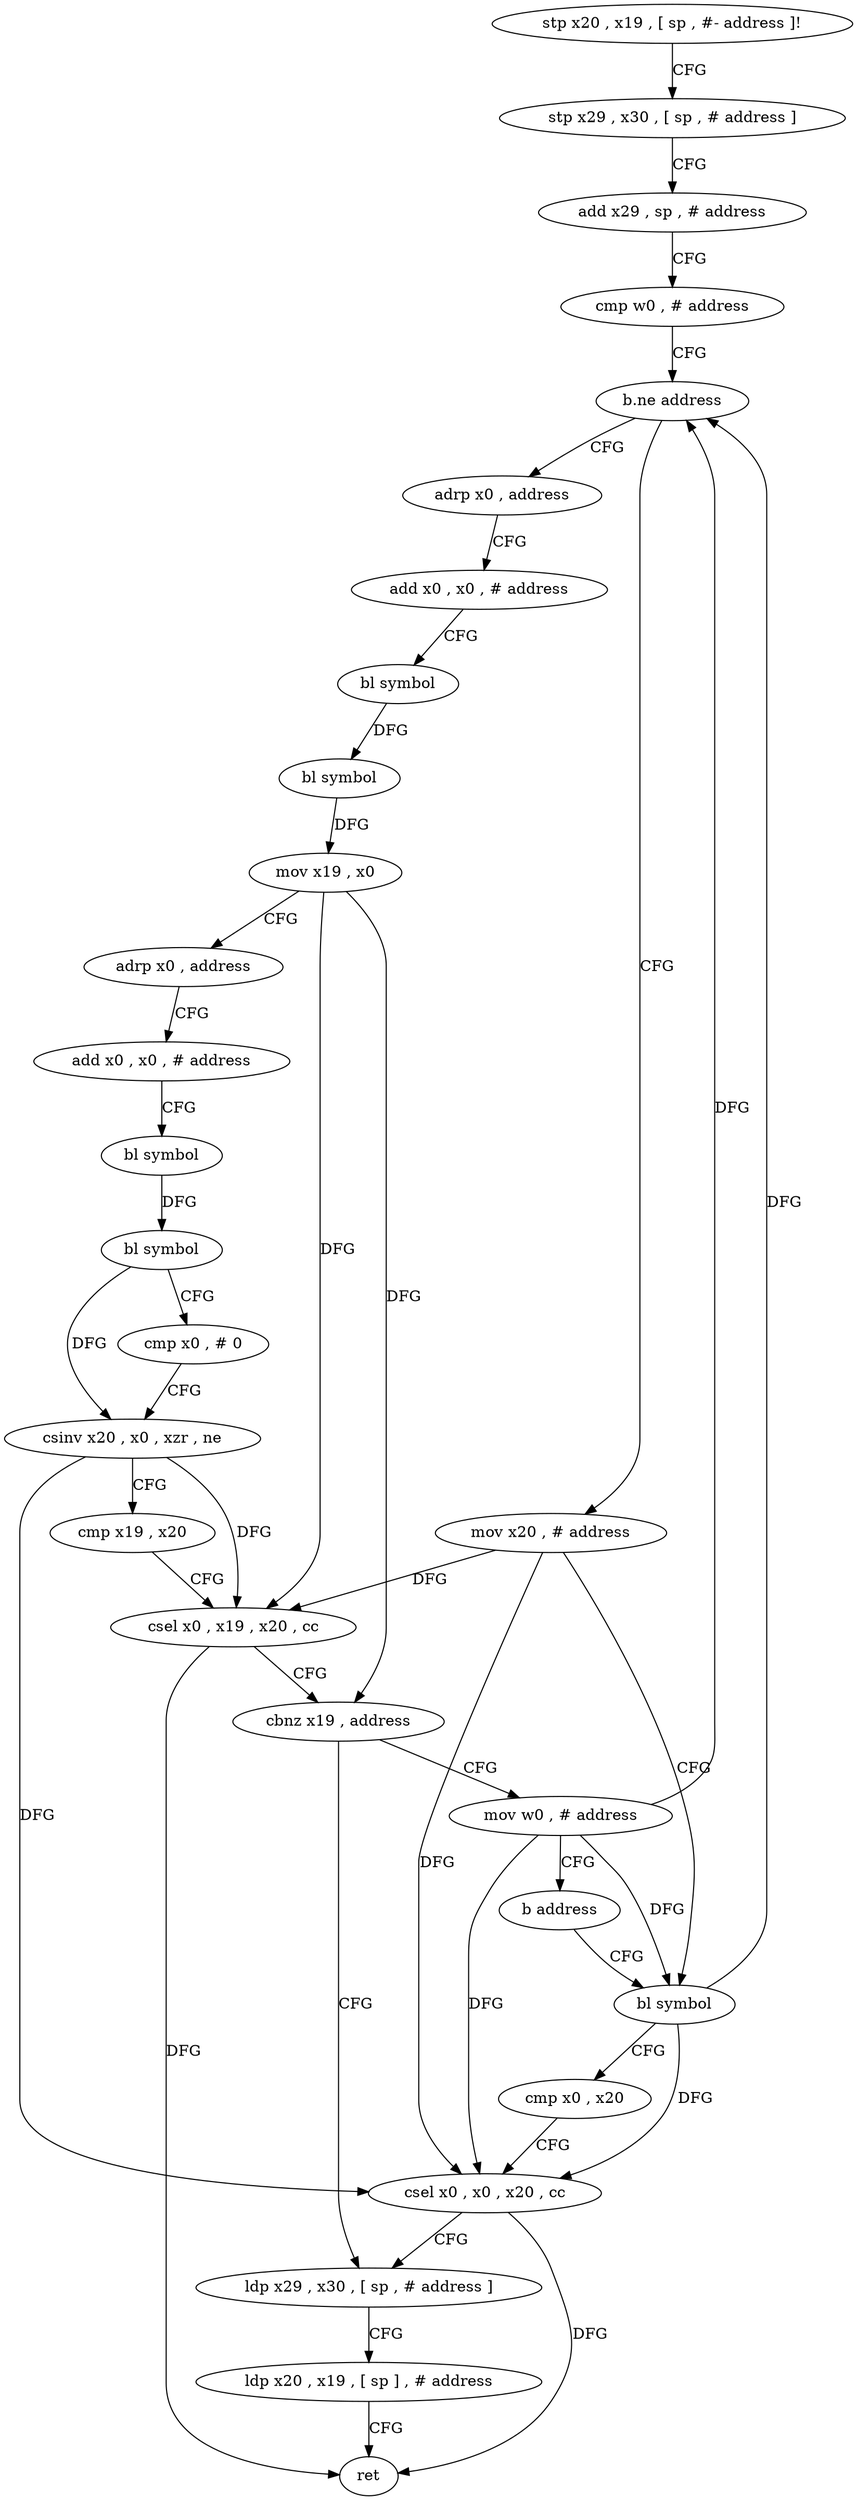 digraph "func" {
"4204184" [label = "stp x20 , x19 , [ sp , #- address ]!" ]
"4204188" [label = "stp x29 , x30 , [ sp , # address ]" ]
"4204192" [label = "add x29 , sp , # address" ]
"4204196" [label = "cmp w0 , # address" ]
"4204200" [label = "b.ne address" ]
"4204268" [label = "mov x20 , # address" ]
"4204204" [label = "adrp x0 , address" ]
"4204272" [label = "bl symbol" ]
"4204208" [label = "add x0 , x0 , # address" ]
"4204212" [label = "bl symbol" ]
"4204216" [label = "bl symbol" ]
"4204220" [label = "mov x19 , x0" ]
"4204224" [label = "adrp x0 , address" ]
"4204228" [label = "add x0 , x0 , # address" ]
"4204232" [label = "bl symbol" ]
"4204236" [label = "bl symbol" ]
"4204240" [label = "cmp x0 , # 0" ]
"4204244" [label = "csinv x20 , x0 , xzr , ne" ]
"4204248" [label = "cmp x19 , x20" ]
"4204252" [label = "csel x0 , x19 , x20 , cc" ]
"4204256" [label = "cbnz x19 , address" ]
"4204284" [label = "ldp x29 , x30 , [ sp , # address ]" ]
"4204260" [label = "mov w0 , # address" ]
"4204288" [label = "ldp x20 , x19 , [ sp ] , # address" ]
"4204292" [label = "ret" ]
"4204264" [label = "b address" ]
"4204276" [label = "cmp x0 , x20" ]
"4204280" [label = "csel x0 , x0 , x20 , cc" ]
"4204184" -> "4204188" [ label = "CFG" ]
"4204188" -> "4204192" [ label = "CFG" ]
"4204192" -> "4204196" [ label = "CFG" ]
"4204196" -> "4204200" [ label = "CFG" ]
"4204200" -> "4204268" [ label = "CFG" ]
"4204200" -> "4204204" [ label = "CFG" ]
"4204268" -> "4204272" [ label = "CFG" ]
"4204268" -> "4204280" [ label = "DFG" ]
"4204268" -> "4204252" [ label = "DFG" ]
"4204204" -> "4204208" [ label = "CFG" ]
"4204272" -> "4204276" [ label = "CFG" ]
"4204272" -> "4204200" [ label = "DFG" ]
"4204272" -> "4204280" [ label = "DFG" ]
"4204208" -> "4204212" [ label = "CFG" ]
"4204212" -> "4204216" [ label = "DFG" ]
"4204216" -> "4204220" [ label = "DFG" ]
"4204220" -> "4204224" [ label = "CFG" ]
"4204220" -> "4204252" [ label = "DFG" ]
"4204220" -> "4204256" [ label = "DFG" ]
"4204224" -> "4204228" [ label = "CFG" ]
"4204228" -> "4204232" [ label = "CFG" ]
"4204232" -> "4204236" [ label = "DFG" ]
"4204236" -> "4204240" [ label = "CFG" ]
"4204236" -> "4204244" [ label = "DFG" ]
"4204240" -> "4204244" [ label = "CFG" ]
"4204244" -> "4204248" [ label = "CFG" ]
"4204244" -> "4204280" [ label = "DFG" ]
"4204244" -> "4204252" [ label = "DFG" ]
"4204248" -> "4204252" [ label = "CFG" ]
"4204252" -> "4204256" [ label = "CFG" ]
"4204252" -> "4204292" [ label = "DFG" ]
"4204256" -> "4204284" [ label = "CFG" ]
"4204256" -> "4204260" [ label = "CFG" ]
"4204284" -> "4204288" [ label = "CFG" ]
"4204260" -> "4204264" [ label = "CFG" ]
"4204260" -> "4204200" [ label = "DFG" ]
"4204260" -> "4204272" [ label = "DFG" ]
"4204260" -> "4204280" [ label = "DFG" ]
"4204288" -> "4204292" [ label = "CFG" ]
"4204264" -> "4204272" [ label = "CFG" ]
"4204276" -> "4204280" [ label = "CFG" ]
"4204280" -> "4204284" [ label = "CFG" ]
"4204280" -> "4204292" [ label = "DFG" ]
}
